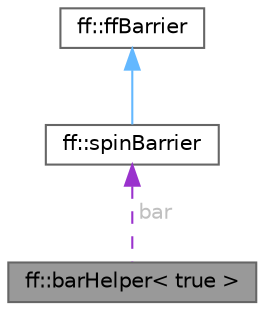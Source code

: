 digraph "ff::barHelper&lt; true &gt;"
{
 // LATEX_PDF_SIZE
  bgcolor="transparent";
  edge [fontname=Helvetica,fontsize=10,labelfontname=Helvetica,labelfontsize=10];
  node [fontname=Helvetica,fontsize=10,shape=box,height=0.2,width=0.4];
  Node1 [id="Node000001",label="ff::barHelper\< true \>",height=0.2,width=0.4,color="gray40", fillcolor="grey60", style="filled", fontcolor="black",tooltip=" "];
  Node2 -> Node1 [id="edge1_Node000001_Node000002",dir="back",color="darkorchid3",style="dashed",tooltip=" ",label=" bar",fontcolor="grey" ];
  Node2 [id="Node000002",label="ff::spinBarrier",height=0.2,width=0.4,color="gray40", fillcolor="white", style="filled",URL="$classff_1_1spin_barrier.html",tooltip="Non-blocking barrier"];
  Node3 -> Node2 [id="edge2_Node000002_Node000003",dir="back",color="steelblue1",style="solid",tooltip=" "];
  Node3 [id="Node000003",label="ff::ffBarrier",height=0.2,width=0.4,color="gray40", fillcolor="white", style="filled",URL="$structff_1_1ff_barrier.html",tooltip="Just a barrier interface"];
}
